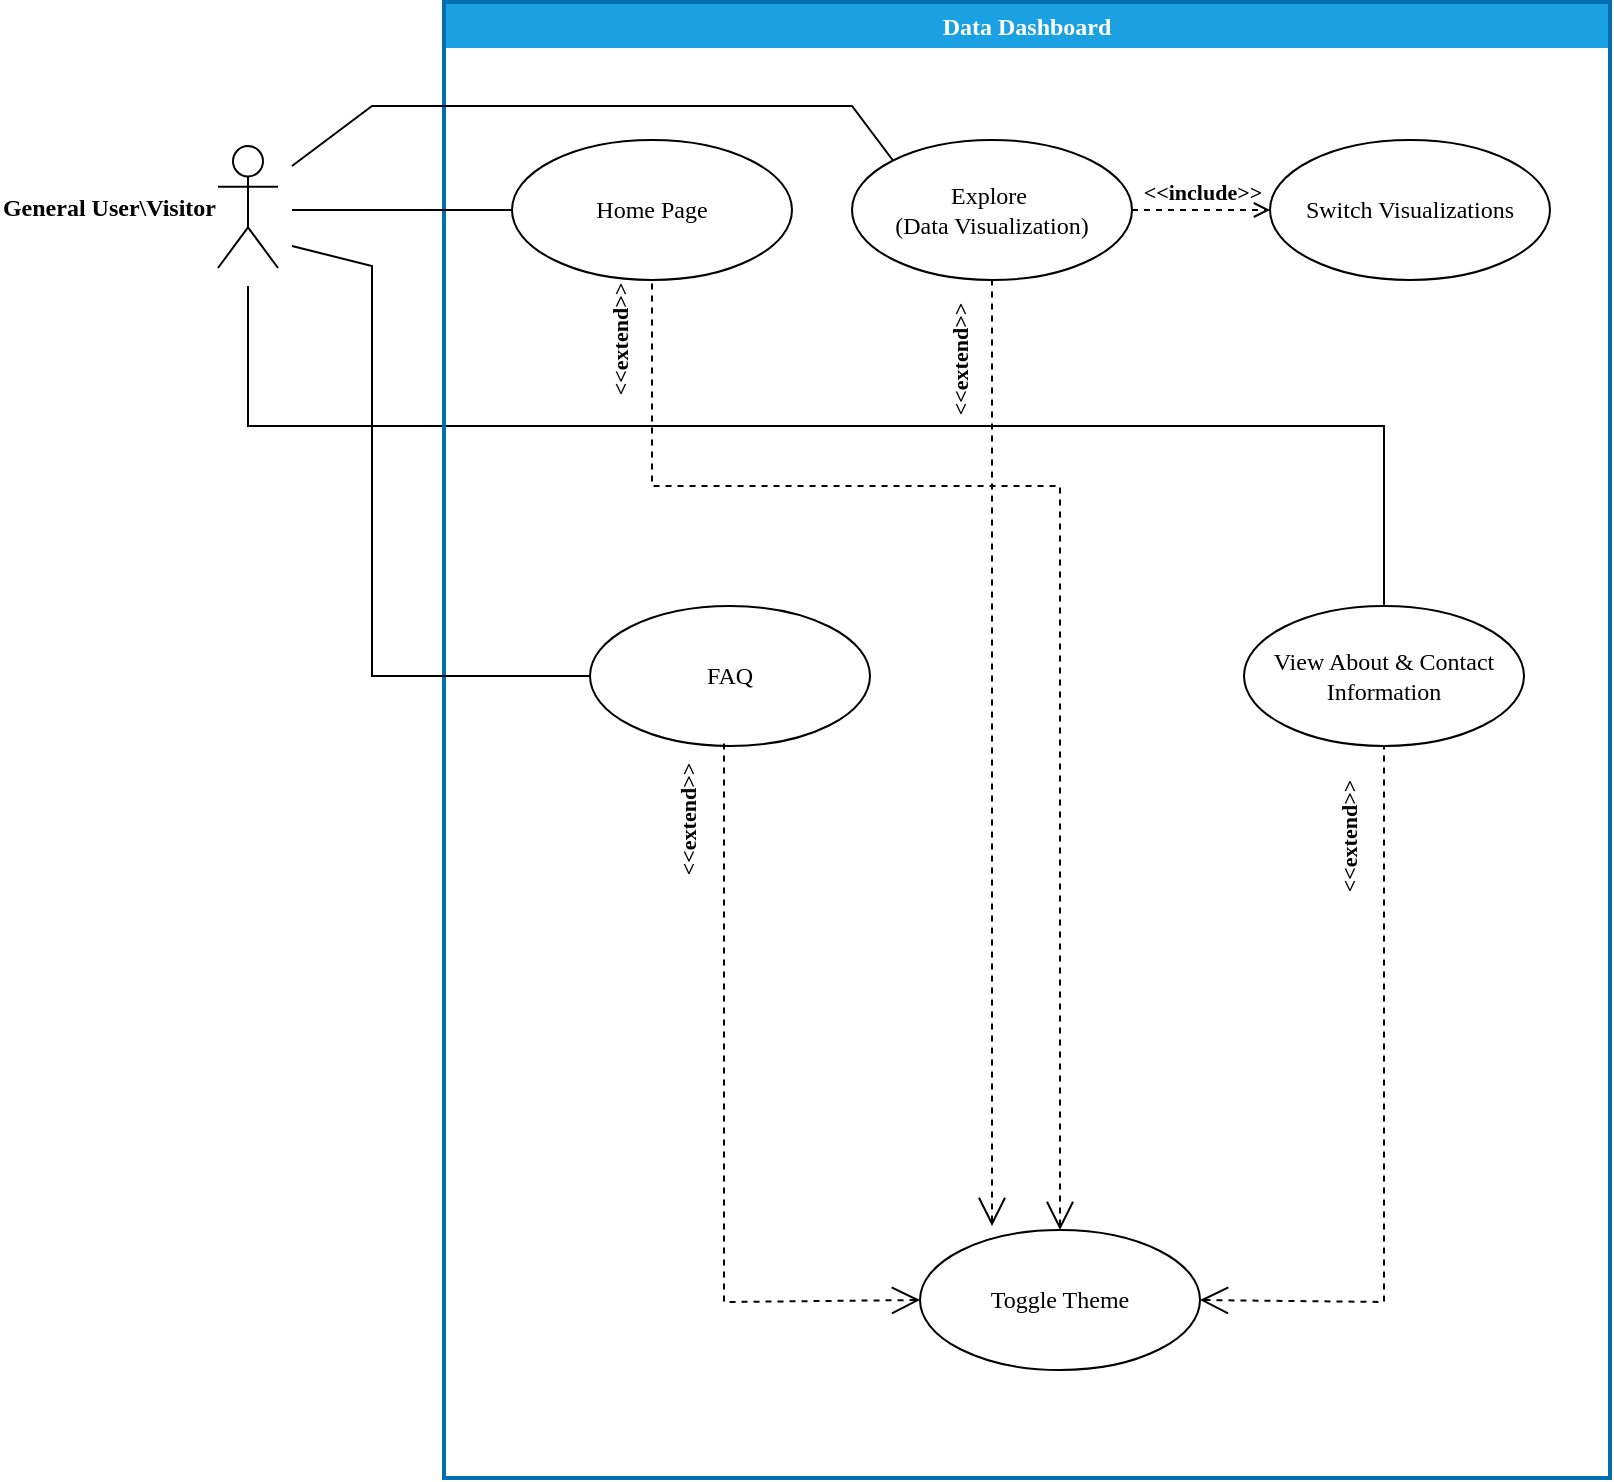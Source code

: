 <mxfile version="24.0.5" type="device">
  <diagram name="Page-1" id="t5DfS8-osd_jHNBwCVOc">
    <mxGraphModel dx="1195" dy="648" grid="1" gridSize="10" guides="0" tooltips="1" connect="1" arrows="1" fold="1" page="1" pageScale="1" pageWidth="850" pageHeight="1100" background="#ffffff" math="0" shadow="0">
      <root>
        <mxCell id="0" />
        <mxCell id="1" parent="0" />
        <mxCell id="AOUtDqeszcw0lLYTRT-g-68" style="edgeStyle=none;rounded=0;orthogonalLoop=1;jettySize=auto;html=1;entryX=0.5;entryY=0;entryDx=0;entryDy=0;align=center;verticalAlign=bottom;fontFamily=Times New Roman;fontSize=11;fontColor=default;labelBackgroundColor=none;endArrow=none;" edge="1" parent="1" target="AOUtDqeszcw0lLYTRT-g-46">
          <mxGeometry relative="1" as="geometry">
            <mxPoint x="138" y="210" as="sourcePoint" />
            <mxPoint x="732.0" y="418" as="targetPoint" />
            <Array as="points">
              <mxPoint x="138" y="280" />
              <mxPoint x="706" y="280" />
            </Array>
          </mxGeometry>
        </mxCell>
        <mxCell id="AOUtDqeszcw0lLYTRT-g-31" value="General User\Visitor" style="shape=umlActor;verticalLabelPosition=middle;verticalAlign=middle;html=1;outlineConnect=0;fontStyle=1;labelPosition=left;align=right;fontFamily=Times New Roman;labelBackgroundColor=none;rounded=0;" vertex="1" parent="1">
          <mxGeometry x="123" y="140" width="30" height="61" as="geometry" />
        </mxCell>
        <mxCell id="AOUtDqeszcw0lLYTRT-g-41" value="Data Dashboard" style="swimlane;fontFamily=Times New Roman;labelBackgroundColor=none;rounded=0;strokeWidth=2;perimeterSpacing=1;swimlaneLine=0;glass=0;shadow=0;swimlaneFillColor=none;fillColor=#1ba1e2;strokeColor=#006EAF;fontColor=#ffffff;" vertex="1" parent="1">
          <mxGeometry x="236" y="68" width="583" height="738" as="geometry" />
        </mxCell>
        <mxCell id="AOUtDqeszcw0lLYTRT-g-42" value="Explore&amp;nbsp;&lt;div&gt;(Data Visualization)&lt;/div&gt;" style="ellipse;whiteSpace=wrap;html=1;fontFamily=Times New Roman;labelBackgroundColor=none;rounded=0;" vertex="1" parent="AOUtDqeszcw0lLYTRT-g-41">
          <mxGeometry x="204" y="69" width="140" height="70" as="geometry" />
        </mxCell>
        <mxCell id="AOUtDqeszcw0lLYTRT-g-43" value="Switch Visualizations" style="ellipse;whiteSpace=wrap;html=1;fontFamily=Times New Roman;labelBackgroundColor=none;rounded=0;" vertex="1" parent="AOUtDqeszcw0lLYTRT-g-41">
          <mxGeometry x="413" y="69" width="140" height="70" as="geometry" />
        </mxCell>
        <mxCell id="AOUtDqeszcw0lLYTRT-g-45" value="Toggle Theme" style="ellipse;whiteSpace=wrap;html=1;fontFamily=Times New Roman;labelBackgroundColor=none;rounded=0;" vertex="1" parent="AOUtDqeszcw0lLYTRT-g-41">
          <mxGeometry x="238" y="614" width="140" height="70" as="geometry" />
        </mxCell>
        <mxCell id="AOUtDqeszcw0lLYTRT-g-46" value="View About &amp;amp; Contact Information" style="ellipse;whiteSpace=wrap;html=1;fontFamily=Times New Roman;labelBackgroundColor=none;rounded=0;" vertex="1" parent="AOUtDqeszcw0lLYTRT-g-41">
          <mxGeometry x="400" y="302" width="140" height="70" as="geometry" />
        </mxCell>
        <mxCell id="AOUtDqeszcw0lLYTRT-g-47" value="FAQ" style="ellipse;whiteSpace=wrap;html=1;fontFamily=Times New Roman;labelBackgroundColor=none;rounded=0;" vertex="1" parent="AOUtDqeszcw0lLYTRT-g-41">
          <mxGeometry x="73" y="302" width="140" height="70" as="geometry" />
        </mxCell>
        <mxCell id="AOUtDqeszcw0lLYTRT-g-50" value="&amp;lt;&amp;lt;include&amp;gt;&amp;gt;" style="edgeStyle=none;html=1;endArrow=open;verticalAlign=bottom;dashed=1;labelBackgroundColor=none;exitX=1;exitY=0.5;exitDx=0;exitDy=0;entryX=0;entryY=0.5;entryDx=0;entryDy=0;fontStyle=1;fontFamily=Times New Roman;fontColor=default;rounded=0;" edge="1" parent="AOUtDqeszcw0lLYTRT-g-41" source="AOUtDqeszcw0lLYTRT-g-42" target="AOUtDqeszcw0lLYTRT-g-43">
          <mxGeometry width="160" relative="1" as="geometry">
            <mxPoint x="107" y="207" as="sourcePoint" />
            <mxPoint x="267" y="207" as="targetPoint" />
          </mxGeometry>
        </mxCell>
        <mxCell id="AOUtDqeszcw0lLYTRT-g-59" value="&amp;lt;&amp;lt;extend&amp;gt;&amp;gt;" style="edgeStyle=none;html=1;startArrow=open;endArrow=none;startSize=12;verticalAlign=bottom;dashed=1;labelBackgroundColor=none;rounded=0;align=center;fontFamily=Times New Roman;fontSize=11;fontColor=default;entryX=0.5;entryY=1;entryDx=0;entryDy=0;exitX=0.5;exitY=0;exitDx=0;exitDy=0;horizontal=0;fontStyle=1" edge="1" parent="AOUtDqeszcw0lLYTRT-g-41" source="AOUtDqeszcw0lLYTRT-g-45" target="AOUtDqeszcw0lLYTRT-g-69">
          <mxGeometry x="0.903" y="10" width="160" relative="1" as="geometry">
            <mxPoint x="143" y="208" as="sourcePoint" />
            <mxPoint x="303" y="208" as="targetPoint" />
            <Array as="points">
              <mxPoint x="308" y="242" />
              <mxPoint x="104" y="242" />
            </Array>
            <mxPoint as="offset" />
          </mxGeometry>
        </mxCell>
        <mxCell id="AOUtDqeszcw0lLYTRT-g-60" value="&amp;lt;&amp;lt;extend&amp;gt;&amp;gt;" style="edgeStyle=none;html=1;startArrow=open;endArrow=none;startSize=12;verticalAlign=bottom;dashed=1;labelBackgroundColor=none;rounded=0;align=center;fontFamily=Times New Roman;fontSize=11;fontColor=default;exitX=0;exitY=0.5;exitDx=0;exitDy=0;horizontal=0;fontStyle=1" edge="1" parent="AOUtDqeszcw0lLYTRT-g-41" source="AOUtDqeszcw0lLYTRT-g-45">
          <mxGeometry x="0.778" y="12" width="160" relative="1" as="geometry">
            <mxPoint x="425" y="430" as="sourcePoint" />
            <mxPoint x="140" y="370" as="targetPoint" />
            <Array as="points">
              <mxPoint x="140" y="650" />
            </Array>
            <mxPoint as="offset" />
          </mxGeometry>
        </mxCell>
        <mxCell id="AOUtDqeszcw0lLYTRT-g-64" value="&amp;lt;&amp;lt;extend&amp;gt;&amp;gt;" style="edgeStyle=none;html=1;startArrow=open;endArrow=none;startSize=12;verticalAlign=bottom;dashed=1;labelBackgroundColor=none;rounded=0;align=center;fontFamily=Times New Roman;fontSize=11;fontColor=default;entryX=0.5;entryY=1;entryDx=0;entryDy=0;exitX=1;exitY=0.5;exitDx=0;exitDy=0;horizontal=0;fontStyle=1" edge="1" parent="AOUtDqeszcw0lLYTRT-g-41" source="AOUtDqeszcw0lLYTRT-g-45" target="AOUtDqeszcw0lLYTRT-g-46">
          <mxGeometry x="0.739" y="12" width="160" relative="1" as="geometry">
            <mxPoint y="390" as="sourcePoint" />
            <mxPoint x="160" y="390" as="targetPoint" />
            <Array as="points">
              <mxPoint x="470" y="650" />
            </Array>
            <mxPoint as="offset" />
          </mxGeometry>
        </mxCell>
        <mxCell id="AOUtDqeszcw0lLYTRT-g-69" value="Home Page" style="ellipse;whiteSpace=wrap;html=1;fontFamily=Times New Roman;labelBackgroundColor=none;rounded=0;" vertex="1" parent="AOUtDqeszcw0lLYTRT-g-41">
          <mxGeometry x="34" y="69" width="140" height="70" as="geometry" />
        </mxCell>
        <mxCell id="AOUtDqeszcw0lLYTRT-g-72" value="&amp;lt;&amp;lt;extend&amp;gt;&amp;gt;" style="edgeStyle=none;html=1;startArrow=open;endArrow=none;startSize=12;verticalAlign=bottom;dashed=1;labelBackgroundColor=none;entryX=0.5;entryY=1;entryDx=0;entryDy=0;horizontal=0;fontStyle=1;fontFamily=Times New Roman;" edge="1" parent="AOUtDqeszcw0lLYTRT-g-41" target="AOUtDqeszcw0lLYTRT-g-42">
          <mxGeometry x="0.818" y="10" width="160" relative="1" as="geometry">
            <mxPoint x="274" y="612" as="sourcePoint" />
            <mxPoint x="274" y="152" as="targetPoint" />
            <mxPoint as="offset" />
          </mxGeometry>
        </mxCell>
        <mxCell id="AOUtDqeszcw0lLYTRT-g-67" style="edgeStyle=none;rounded=0;orthogonalLoop=1;jettySize=auto;html=1;entryX=0;entryY=0.5;entryDx=0;entryDy=0;align=center;verticalAlign=bottom;fontFamily=Times New Roman;fontSize=11;fontColor=default;labelBackgroundColor=none;endArrow=none;" edge="1" parent="1" target="AOUtDqeszcw0lLYTRT-g-47">
          <mxGeometry relative="1" as="geometry">
            <mxPoint x="160" y="190" as="sourcePoint" />
            <mxPoint x="335" y="405" as="targetPoint" />
            <Array as="points">
              <mxPoint x="200" y="200" />
              <mxPoint x="200" y="405" />
            </Array>
          </mxGeometry>
        </mxCell>
        <mxCell id="AOUtDqeszcw0lLYTRT-g-70" value="" style="edgeStyle=none;html=1;endArrow=none;verticalAlign=bottom;entryX=0;entryY=0.5;entryDx=0;entryDy=0;fontFamily=Times New Roman;labelBackgroundColor=none;fontColor=default;rounded=0;" edge="1" parent="1" target="AOUtDqeszcw0lLYTRT-g-69">
          <mxGeometry width="160" relative="1" as="geometry">
            <mxPoint x="160" y="172" as="sourcePoint" />
            <mxPoint x="430" y="172" as="targetPoint" />
          </mxGeometry>
        </mxCell>
        <mxCell id="AOUtDqeszcw0lLYTRT-g-74" value="" style="edgeStyle=none;html=1;endArrow=none;verticalAlign=bottom;entryX=0;entryY=0;entryDx=0;entryDy=0;fontFamily=Times New Roman;labelBackgroundColor=none;fontColor=default;rounded=0;" edge="1" parent="1" target="AOUtDqeszcw0lLYTRT-g-42">
          <mxGeometry width="160" relative="1" as="geometry">
            <mxPoint x="160" y="150" as="sourcePoint" />
            <mxPoint x="280" y="182" as="targetPoint" />
            <Array as="points">
              <mxPoint x="200" y="120" />
              <mxPoint x="440" y="120" />
            </Array>
          </mxGeometry>
        </mxCell>
      </root>
    </mxGraphModel>
  </diagram>
</mxfile>
